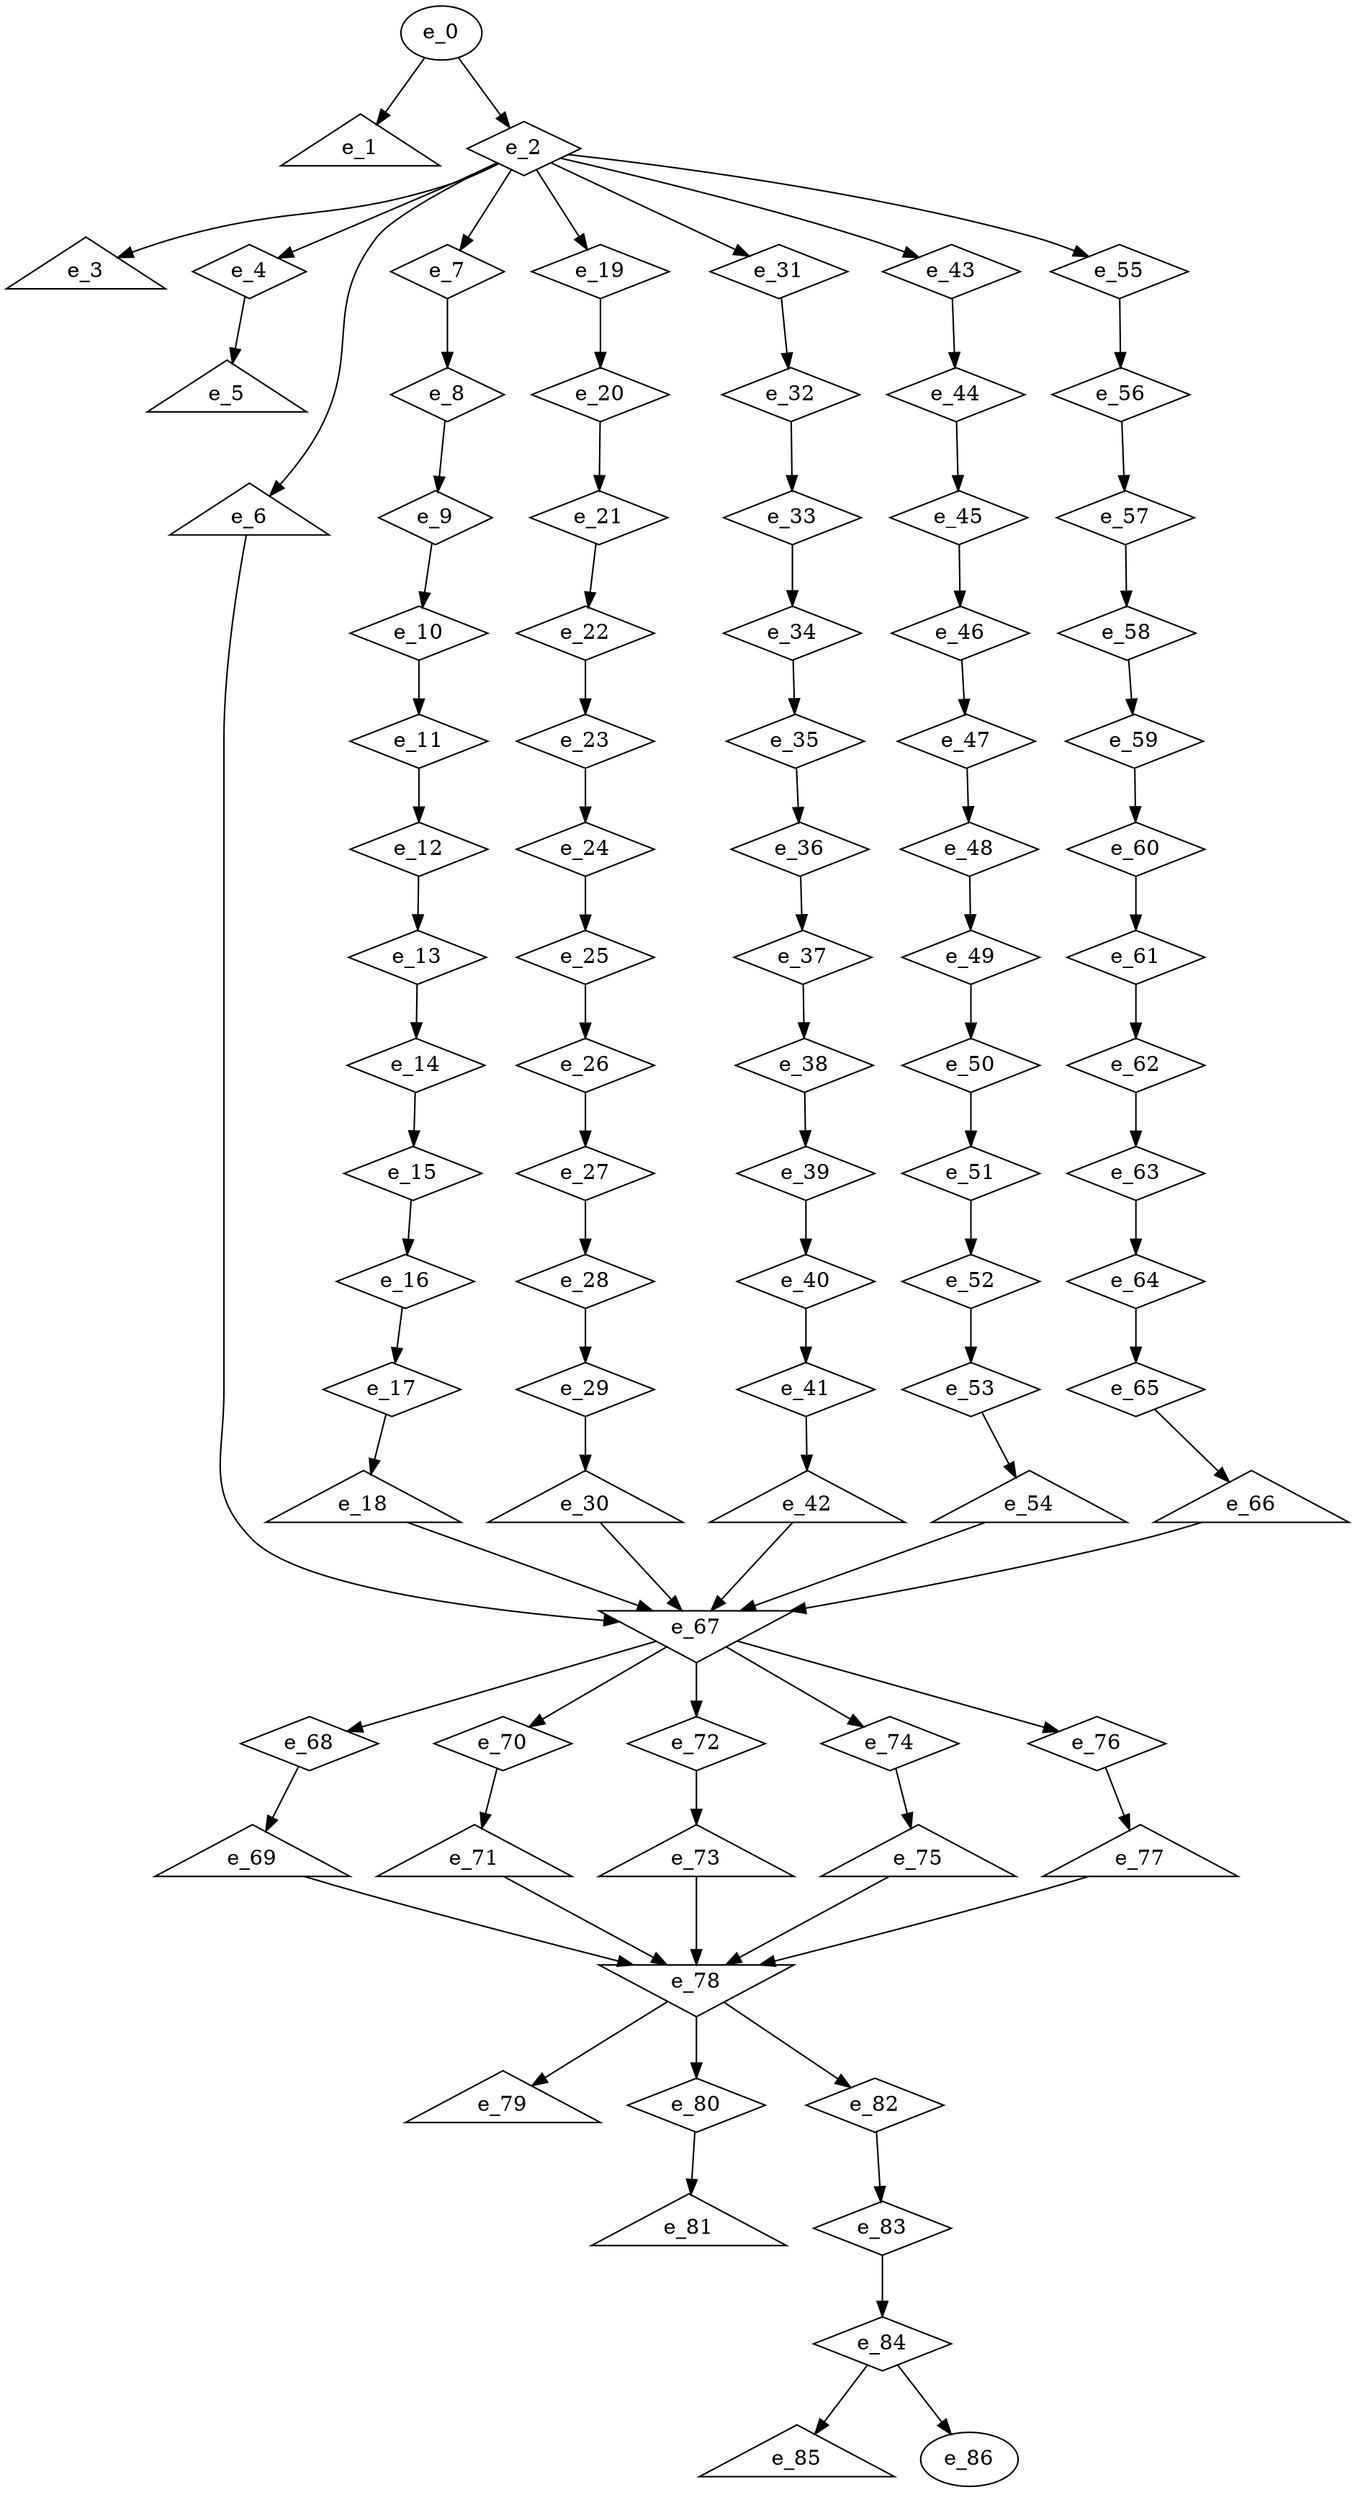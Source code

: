 digraph control_path {
  e_0: entry_node : n ;
  e_1 [shape = triangle];
  e_2 [shape = diamond];
  e_3 [shape = triangle];
  e_4 [shape = diamond];
  e_5 [shape = triangle];
  e_6 [shape = triangle];
  e_7 [shape = diamond];
  e_8 [shape = diamond];
  e_9 [shape = diamond];
  e_10 [shape = diamond];
  e_11 [shape = diamond];
  e_12 [shape = diamond];
  e_13 [shape = diamond];
  e_14 [shape = diamond];
  e_15 [shape = diamond];
  e_16 [shape = diamond];
  e_17 [shape = diamond];
  e_18 [shape = triangle];
  e_19 [shape = diamond];
  e_20 [shape = diamond];
  e_21 [shape = diamond];
  e_22 [shape = diamond];
  e_23 [shape = diamond];
  e_24 [shape = diamond];
  e_25 [shape = diamond];
  e_26 [shape = diamond];
  e_27 [shape = diamond];
  e_28 [shape = diamond];
  e_29 [shape = diamond];
  e_30 [shape = triangle];
  e_31 [shape = diamond];
  e_32 [shape = diamond];
  e_33 [shape = diamond];
  e_34 [shape = diamond];
  e_35 [shape = diamond];
  e_36 [shape = diamond];
  e_37 [shape = diamond];
  e_38 [shape = diamond];
  e_39 [shape = diamond];
  e_40 [shape = diamond];
  e_41 [shape = diamond];
  e_42 [shape = triangle];
  e_43 [shape = diamond];
  e_44 [shape = diamond];
  e_45 [shape = diamond];
  e_46 [shape = diamond];
  e_47 [shape = diamond];
  e_48 [shape = diamond];
  e_49 [shape = diamond];
  e_50 [shape = diamond];
  e_51 [shape = diamond];
  e_52 [shape = diamond];
  e_53 [shape = diamond];
  e_54 [shape = triangle];
  e_55 [shape = diamond];
  e_56 [shape = diamond];
  e_57 [shape = diamond];
  e_58 [shape = diamond];
  e_59 [shape = diamond];
  e_60 [shape = diamond];
  e_61 [shape = diamond];
  e_62 [shape = diamond];
  e_63 [shape = diamond];
  e_64 [shape = diamond];
  e_65 [shape = diamond];
  e_66 [shape = triangle];
  e_67 [shape = invtriangle];
  e_68 [shape = diamond];
  e_69 [shape = triangle];
  e_70 [shape = diamond];
  e_71 [shape = triangle];
  e_72 [shape = diamond];
  e_73 [shape = triangle];
  e_74 [shape = diamond];
  e_75 [shape = triangle];
  e_76 [shape = diamond];
  e_77 [shape = triangle];
  e_78 [shape = invtriangle];
  e_79 [shape = triangle];
  e_80 [shape = diamond];
  e_81 [shape = triangle];
  e_82 [shape = diamond];
  e_83 [shape = diamond];
  e_84 [shape = diamond];
  e_85 [shape = triangle];
  e_86: exit_node : s ;
  e_0 -> e_1;
  e_0 -> e_2;
  e_2 -> e_3;
  e_2 -> e_4;
  e_4 -> e_5;
  e_2 -> e_6;
  e_2 -> e_7;
  e_7 -> e_8;
  e_8 -> e_9;
  e_9 -> e_10;
  e_10 -> e_11;
  e_11 -> e_12;
  e_12 -> e_13;
  e_13 -> e_14;
  e_14 -> e_15;
  e_15 -> e_16;
  e_16 -> e_17;
  e_17 -> e_18;
  e_2 -> e_19;
  e_19 -> e_20;
  e_20 -> e_21;
  e_21 -> e_22;
  e_22 -> e_23;
  e_23 -> e_24;
  e_24 -> e_25;
  e_25 -> e_26;
  e_26 -> e_27;
  e_27 -> e_28;
  e_28 -> e_29;
  e_29 -> e_30;
  e_2 -> e_31;
  e_31 -> e_32;
  e_32 -> e_33;
  e_33 -> e_34;
  e_34 -> e_35;
  e_35 -> e_36;
  e_36 -> e_37;
  e_37 -> e_38;
  e_38 -> e_39;
  e_39 -> e_40;
  e_40 -> e_41;
  e_41 -> e_42;
  e_2 -> e_43;
  e_43 -> e_44;
  e_44 -> e_45;
  e_45 -> e_46;
  e_46 -> e_47;
  e_47 -> e_48;
  e_48 -> e_49;
  e_49 -> e_50;
  e_50 -> e_51;
  e_51 -> e_52;
  e_52 -> e_53;
  e_53 -> e_54;
  e_2 -> e_55;
  e_55 -> e_56;
  e_56 -> e_57;
  e_57 -> e_58;
  e_58 -> e_59;
  e_59 -> e_60;
  e_60 -> e_61;
  e_61 -> e_62;
  e_62 -> e_63;
  e_63 -> e_64;
  e_64 -> e_65;
  e_65 -> e_66;
  e_30 -> e_67;
  e_42 -> e_67;
  e_6 -> e_67;
  e_18 -> e_67;
  e_54 -> e_67;
  e_66 -> e_67;
  e_67 -> e_68;
  e_68 -> e_69;
  e_67 -> e_70;
  e_70 -> e_71;
  e_67 -> e_72;
  e_72 -> e_73;
  e_67 -> e_74;
  e_74 -> e_75;
  e_67 -> e_76;
  e_76 -> e_77;
  e_69 -> e_78;
  e_71 -> e_78;
  e_73 -> e_78;
  e_75 -> e_78;
  e_77 -> e_78;
  e_78 -> e_79;
  e_78 -> e_80;
  e_80 -> e_81;
  e_78 -> e_82;
  e_82 -> e_83;
  e_83 -> e_84;
  e_84 -> e_85;
  e_84 -> e_86;
}
